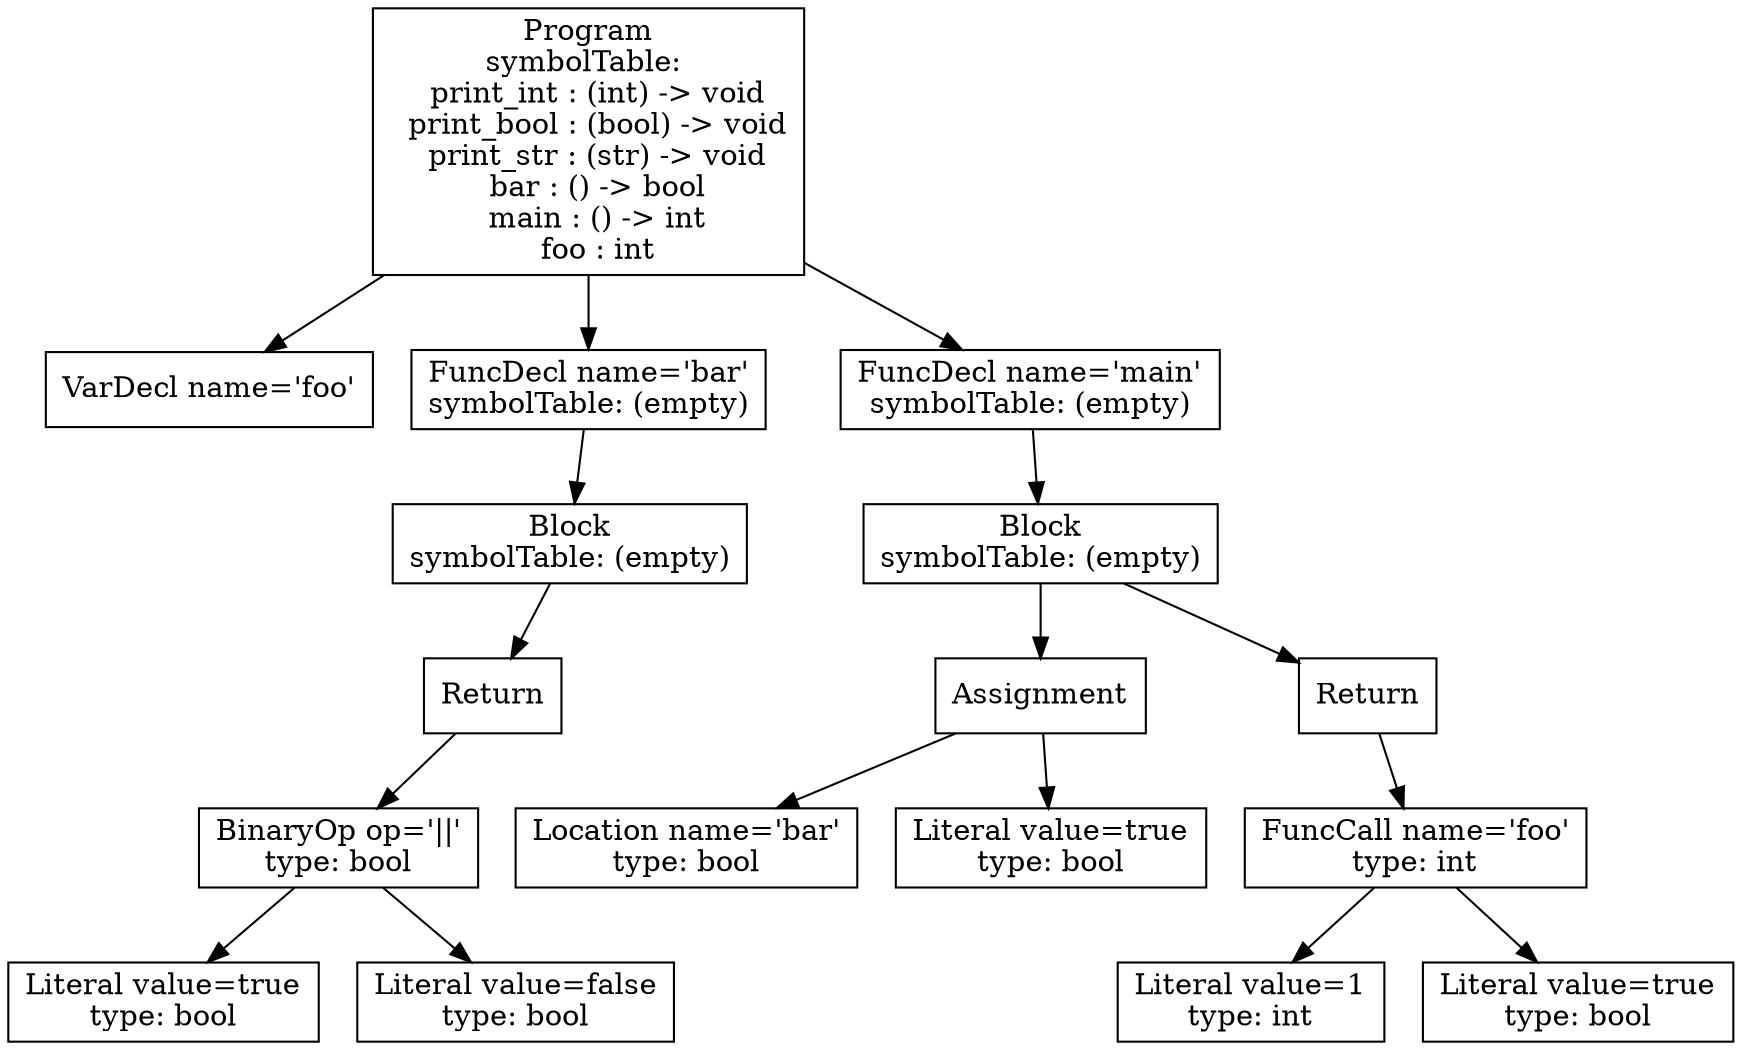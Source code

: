 digraph AST {
1 [shape=box, label="VarDecl name='foo'"];
6 [shape=box, label="Literal value=true\ntype: bool"];
7 [shape=box, label="Literal value=false\ntype: bool"];
5 [shape=box, label="BinaryOp op='||'\ntype: bool"];
5 -> 6;
5 -> 7;
4 [shape=box, label="Return"];
4 -> 5;
3 [shape=box, label="Block\nsymbolTable: (empty)"];
3 -> 4;
2 [shape=box, label="FuncDecl name='bar'\nsymbolTable: (empty)"];
2 -> 3;
11 [shape=box, label="Location name='bar'\ntype: bool"];
12 [shape=box, label="Literal value=true\ntype: bool"];
10 [shape=box, label="Assignment"];
10 -> 11;
10 -> 12;
15 [shape=box, label="Literal value=1\ntype: int"];
16 [shape=box, label="Literal value=true\ntype: bool"];
14 [shape=box, label="FuncCall name='foo'\ntype: int"];
14 -> 15;
14 -> 16;
13 [shape=box, label="Return"];
13 -> 14;
9 [shape=box, label="Block\nsymbolTable: (empty)"];
9 -> 10;
9 -> 13;
8 [shape=box, label="FuncDecl name='main'\nsymbolTable: (empty)"];
8 -> 9;
0 [shape=box, label="Program\nsymbolTable: \n  print_int : (int) -> void\n  print_bool : (bool) -> void\n  print_str : (str) -> void\n  bar : () -> bool\n  main : () -> int\n  foo : int"];
0 -> 1;
0 -> 2;
0 -> 8;
}
